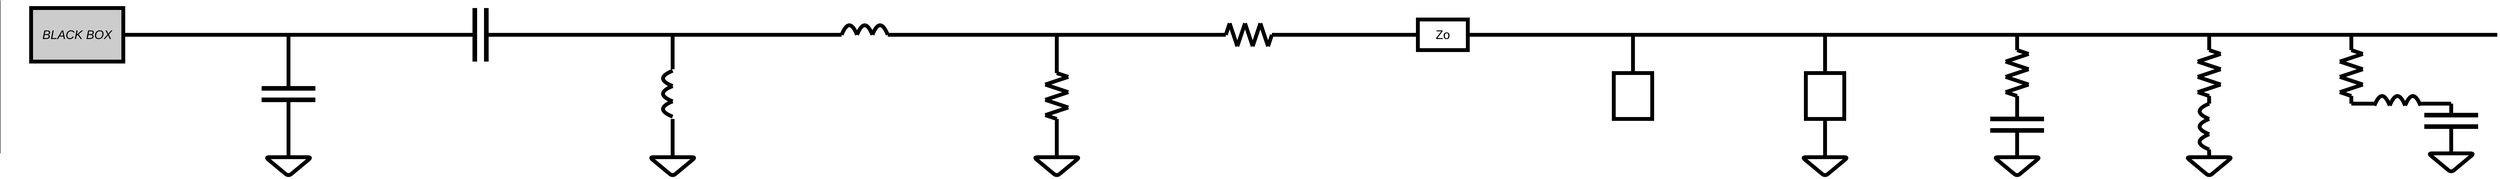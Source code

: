 <mxfile version="13.10.4" type="device"><diagram id="JiPeBnl8MNzj9gC05diy" name="Page-1"><mxGraphModel dx="8182" dy="2743" grid="1" gridSize="10" guides="1" tooltips="1" connect="1" arrows="1" fold="1" page="1" pageScale="1" pageWidth="827" pageHeight="1169" math="0" shadow="0"><root><mxCell id="0"/><mxCell id="1" parent="0"/><mxCell id="uBmhupHGeQe9Bv0V8wx_-3" value="" style="endArrow=none;html=1;strokeWidth=10;" edge="1" parent="1"><mxGeometry width="50" height="50" relative="1" as="geometry"><mxPoint y="100" as="sourcePoint"/><mxPoint x="500" y="100" as="targetPoint"/></mxGeometry></mxCell><mxCell id="uBmhupHGeQe9Bv0V8wx_-4" value="" style="endArrow=none;html=1;strokeWidth=10;" edge="1" parent="1"><mxGeometry width="50" height="50" relative="1" as="geometry"><mxPoint x="250" y="240" as="sourcePoint"/><mxPoint x="250" y="100" as="targetPoint"/></mxGeometry></mxCell><mxCell id="uBmhupHGeQe9Bv0V8wx_-5" value="" style="endArrow=none;html=1;strokeWidth=12;" edge="1" parent="1"><mxGeometry width="50" height="50" relative="1" as="geometry"><mxPoint x="180" y="240" as="sourcePoint"/><mxPoint x="320" y="240" as="targetPoint"/></mxGeometry></mxCell><mxCell id="uBmhupHGeQe9Bv0V8wx_-6" value="" style="endArrow=none;html=1;strokeWidth=12;" edge="1" parent="1"><mxGeometry width="50" height="50" relative="1" as="geometry"><mxPoint x="180" y="270" as="sourcePoint"/><mxPoint x="320" y="270" as="targetPoint"/></mxGeometry></mxCell><mxCell id="uBmhupHGeQe9Bv0V8wx_-7" value="" style="endArrow=none;html=1;strokeWidth=10;" edge="1" parent="1"><mxGeometry width="50" height="50" relative="1" as="geometry"><mxPoint x="250" y="420" as="sourcePoint"/><mxPoint x="250" y="270" as="targetPoint"/></mxGeometry></mxCell><mxCell id="uBmhupHGeQe9Bv0V8wx_-8" value="" style="endArrow=none;html=1;strokeWidth=10;" edge="1" parent="1"><mxGeometry width="50" height="50" relative="1" as="geometry"><mxPoint x="250" y="420" as="sourcePoint"/><mxPoint x="250" y="420" as="targetPoint"/><Array as="points"><mxPoint x="310" y="420"/><mxPoint x="250" y="470"/><mxPoint x="190" y="420"/></Array></mxGeometry></mxCell><mxCell id="uBmhupHGeQe9Bv0V8wx_-11" value="" style="endArrow=none;html=1;strokeWidth=10;" edge="1" parent="1"><mxGeometry width="50" height="50" relative="1" as="geometry"><mxPoint x="500" y="100" as="sourcePoint"/><mxPoint x="730" y="100" as="targetPoint"/></mxGeometry></mxCell><mxCell id="uBmhupHGeQe9Bv0V8wx_-12" value="" style="endArrow=none;html=1;strokeWidth=12;" edge="1" parent="1"><mxGeometry width="50" height="50" relative="1" as="geometry"><mxPoint x="735" y="30" as="sourcePoint"/><mxPoint x="735" y="170" as="targetPoint"/></mxGeometry></mxCell><mxCell id="uBmhupHGeQe9Bv0V8wx_-15" value="" style="endArrow=none;html=1;strokeWidth=12;" edge="1" parent="1"><mxGeometry width="50" height="50" relative="1" as="geometry"><mxPoint x="765" y="30" as="sourcePoint"/><mxPoint x="765" y="170" as="targetPoint"/></mxGeometry></mxCell><mxCell id="uBmhupHGeQe9Bv0V8wx_-16" value="" style="endArrow=none;html=1;strokeWidth=10;" edge="1" parent="1"><mxGeometry width="50" height="50" relative="1" as="geometry"><mxPoint x="770" y="100" as="sourcePoint"/><mxPoint x="1000" y="100" as="targetPoint"/></mxGeometry></mxCell><mxCell id="uBmhupHGeQe9Bv0V8wx_-25" value="" style="endArrow=none;html=1;strokeWidth=10;" edge="1" parent="1"><mxGeometry width="50" height="50" relative="1" as="geometry"><mxPoint x="1000" y="100" as="sourcePoint"/><mxPoint x="1500" y="100" as="targetPoint"/></mxGeometry></mxCell><mxCell id="uBmhupHGeQe9Bv0V8wx_-26" value="" style="endArrow=none;html=1;strokeWidth=10;" edge="1" parent="1"><mxGeometry width="50" height="50" relative="1" as="geometry"><mxPoint x="1250" y="190" as="sourcePoint"/><mxPoint x="1250" y="100" as="targetPoint"/></mxGeometry></mxCell><mxCell id="uBmhupHGeQe9Bv0V8wx_-29" value="" style="endArrow=none;html=1;strokeWidth=10;" edge="1" parent="1"><mxGeometry width="50" height="50" relative="1" as="geometry"><mxPoint x="1250" y="420" as="sourcePoint"/><mxPoint x="1250" y="320" as="targetPoint"/></mxGeometry></mxCell><mxCell id="uBmhupHGeQe9Bv0V8wx_-30" value="" style="endArrow=none;html=1;strokeWidth=10;" edge="1" parent="1"><mxGeometry width="50" height="50" relative="1" as="geometry"><mxPoint x="1250" y="420" as="sourcePoint"/><mxPoint x="1250" y="420" as="targetPoint"/><Array as="points"><mxPoint x="1310" y="420"/><mxPoint x="1250" y="470"/><mxPoint x="1190" y="420"/></Array></mxGeometry></mxCell><mxCell id="uBmhupHGeQe9Bv0V8wx_-31" value="" style="endArrow=none;html=1;strokeWidth=10;curved=1;" edge="1" parent="1"><mxGeometry width="50" height="50" relative="1" as="geometry"><mxPoint x="1250" y="314" as="sourcePoint"/><mxPoint x="1250" y="274" as="targetPoint"/><Array as="points"><mxPoint x="1200" y="294"/></Array></mxGeometry></mxCell><mxCell id="uBmhupHGeQe9Bv0V8wx_-32" value="" style="endArrow=none;html=1;strokeWidth=10;curved=1;" edge="1" parent="1"><mxGeometry width="50" height="50" relative="1" as="geometry"><mxPoint x="1250" y="274" as="sourcePoint"/><mxPoint x="1250" y="234" as="targetPoint"/><Array as="points"><mxPoint x="1200" y="254"/></Array></mxGeometry></mxCell><mxCell id="uBmhupHGeQe9Bv0V8wx_-33" value="" style="endArrow=none;html=1;strokeWidth=10;curved=1;" edge="1" parent="1"><mxGeometry width="50" height="50" relative="1" as="geometry"><mxPoint x="1250" y="234" as="sourcePoint"/><mxPoint x="1250" y="194" as="targetPoint"/><Array as="points"><mxPoint x="1200" y="214"/></Array></mxGeometry></mxCell><mxCell id="uBmhupHGeQe9Bv0V8wx_-35" value="" style="endArrow=none;html=1;strokeWidth=10;" edge="1" parent="1"><mxGeometry width="50" height="50" relative="1" as="geometry"><mxPoint x="1500" y="100" as="sourcePoint"/><mxPoint x="1690" y="100" as="targetPoint"/></mxGeometry></mxCell><mxCell id="uBmhupHGeQe9Bv0V8wx_-38" value="" style="endArrow=none;html=1;strokeWidth=10;" edge="1" parent="1"><mxGeometry width="50" height="50" relative="1" as="geometry"><mxPoint x="1810" y="100" as="sourcePoint"/><mxPoint x="2000" y="100" as="targetPoint"/></mxGeometry></mxCell><mxCell id="uBmhupHGeQe9Bv0V8wx_-42" value="" style="endArrow=none;html=1;strokeWidth=10;curved=1;" edge="1" parent="1"><mxGeometry width="50" height="50" relative="1" as="geometry"><mxPoint x="1690" y="100" as="sourcePoint"/><mxPoint x="1730" y="100" as="targetPoint"/><Array as="points"><mxPoint x="1710" y="50"/></Array></mxGeometry></mxCell><mxCell id="uBmhupHGeQe9Bv0V8wx_-43" value="" style="endArrow=none;html=1;strokeWidth=10;curved=1;" edge="1" parent="1"><mxGeometry width="50" height="50" relative="1" as="geometry"><mxPoint x="1730" y="100" as="sourcePoint"/><mxPoint x="1770" y="100" as="targetPoint"/><Array as="points"><mxPoint x="1750" y="50"/></Array></mxGeometry></mxCell><mxCell id="uBmhupHGeQe9Bv0V8wx_-44" value="" style="endArrow=none;html=1;strokeWidth=10;curved=1;" edge="1" parent="1"><mxGeometry width="50" height="50" relative="1" as="geometry"><mxPoint x="1770" y="100" as="sourcePoint"/><mxPoint x="1810" y="100" as="targetPoint"/><Array as="points"><mxPoint x="1790" y="50"/></Array></mxGeometry></mxCell><mxCell id="uBmhupHGeQe9Bv0V8wx_-46" value="" style="endArrow=none;html=1;strokeWidth=10;" edge="1" parent="1"><mxGeometry width="50" height="50" relative="1" as="geometry"><mxPoint x="2000" y="100" as="sourcePoint"/><mxPoint x="2500" y="100" as="targetPoint"/></mxGeometry></mxCell><mxCell id="uBmhupHGeQe9Bv0V8wx_-47" value="" style="endArrow=none;html=1;strokeWidth=10;" edge="1" parent="1"><mxGeometry width="50" height="50" relative="1" as="geometry"><mxPoint x="2250" y="200" as="sourcePoint"/><mxPoint x="2250" y="100" as="targetPoint"/></mxGeometry></mxCell><mxCell id="uBmhupHGeQe9Bv0V8wx_-48" value="" style="endArrow=none;html=1;strokeWidth=10;" edge="1" parent="1"><mxGeometry width="50" height="50" relative="1" as="geometry"><mxPoint x="2250" y="420" as="sourcePoint"/><mxPoint x="2250" y="320" as="targetPoint"/></mxGeometry></mxCell><mxCell id="uBmhupHGeQe9Bv0V8wx_-49" value="" style="endArrow=none;html=1;strokeWidth=10;" edge="1" parent="1"><mxGeometry width="50" height="50" relative="1" as="geometry"><mxPoint x="2250" y="420" as="sourcePoint"/><mxPoint x="2250" y="420" as="targetPoint"/><Array as="points"><mxPoint x="2310" y="420"/><mxPoint x="2250" y="470"/><mxPoint x="2190" y="420"/></Array></mxGeometry></mxCell><mxCell id="uBmhupHGeQe9Bv0V8wx_-53" value="" style="endArrow=none;html=1;strokeWidth=10;" edge="1" parent="1"><mxGeometry width="50" height="50" relative="1" as="geometry"><mxPoint x="2280" y="210" as="sourcePoint"/><mxPoint x="2250" y="200" as="targetPoint"/></mxGeometry></mxCell><mxCell id="uBmhupHGeQe9Bv0V8wx_-54" value="" style="endArrow=none;html=1;strokeWidth=10;" edge="1" parent="1"><mxGeometry width="50" height="50" relative="1" as="geometry"><mxPoint x="2280" y="250" as="sourcePoint"/><mxPoint x="2220" y="230.0" as="targetPoint"/></mxGeometry></mxCell><mxCell id="uBmhupHGeQe9Bv0V8wx_-55" value="" style="endArrow=none;html=1;strokeWidth=10;" edge="1" parent="1"><mxGeometry width="50" height="50" relative="1" as="geometry"><mxPoint x="2280" y="290" as="sourcePoint"/><mxPoint x="2220" y="270.0" as="targetPoint"/></mxGeometry></mxCell><mxCell id="uBmhupHGeQe9Bv0V8wx_-56" value="" style="endArrow=none;html=1;strokeWidth=10;" edge="1" parent="1"><mxGeometry width="50" height="50" relative="1" as="geometry"><mxPoint x="2280" y="250" as="sourcePoint"/><mxPoint x="2220" y="270" as="targetPoint"/></mxGeometry></mxCell><mxCell id="uBmhupHGeQe9Bv0V8wx_-57" value="" style="endArrow=none;html=1;strokeWidth=10;" edge="1" parent="1"><mxGeometry width="50" height="50" relative="1" as="geometry"><mxPoint x="2280" y="210.0" as="sourcePoint"/><mxPoint x="2220" y="230" as="targetPoint"/></mxGeometry></mxCell><mxCell id="uBmhupHGeQe9Bv0V8wx_-59" value="" style="endArrow=none;html=1;strokeWidth=10;" edge="1" parent="1"><mxGeometry width="50" height="50" relative="1" as="geometry"><mxPoint x="2280" y="290.0" as="sourcePoint"/><mxPoint x="2220" y="310" as="targetPoint"/></mxGeometry></mxCell><mxCell id="uBmhupHGeQe9Bv0V8wx_-60" value="" style="endArrow=none;html=1;strokeWidth=10;" edge="1" parent="1"><mxGeometry width="50" height="50" relative="1" as="geometry"><mxPoint x="2250" y="320.0" as="sourcePoint"/><mxPoint x="2220" y="310.0" as="targetPoint"/></mxGeometry></mxCell><mxCell id="uBmhupHGeQe9Bv0V8wx_-63" value="" style="endArrow=none;html=1;strokeWidth=10;" edge="1" parent="1"><mxGeometry width="50" height="50" relative="1" as="geometry"><mxPoint x="2500" y="100.0" as="sourcePoint"/><mxPoint x="2690" y="100.0" as="targetPoint"/></mxGeometry></mxCell><mxCell id="uBmhupHGeQe9Bv0V8wx_-64" value="" style="endArrow=none;html=1;strokeWidth=10;" edge="1" parent="1"><mxGeometry width="50" height="50" relative="1" as="geometry"><mxPoint x="2810" y="100.0" as="sourcePoint"/><mxPoint x="3000" y="100.0" as="targetPoint"/></mxGeometry></mxCell><mxCell id="uBmhupHGeQe9Bv0V8wx_-68" value="" style="endArrow=none;html=1;strokeWidth=10;" edge="1" parent="1"><mxGeometry width="50" height="50" relative="1" as="geometry"><mxPoint x="2700" y="70" as="sourcePoint"/><mxPoint x="2690" y="100.0" as="targetPoint"/></mxGeometry></mxCell><mxCell id="uBmhupHGeQe9Bv0V8wx_-69" value="" style="endArrow=none;html=1;strokeWidth=10;" edge="1" parent="1"><mxGeometry width="50" height="50" relative="1" as="geometry"><mxPoint x="2700" y="70.0" as="sourcePoint"/><mxPoint x="2720" y="130" as="targetPoint"/></mxGeometry></mxCell><mxCell id="uBmhupHGeQe9Bv0V8wx_-70" value="" style="endArrow=none;html=1;strokeWidth=10;" edge="1" parent="1"><mxGeometry width="50" height="50" relative="1" as="geometry"><mxPoint x="2740" y="70.0" as="sourcePoint"/><mxPoint x="2760" y="130" as="targetPoint"/></mxGeometry></mxCell><mxCell id="uBmhupHGeQe9Bv0V8wx_-71" value="" style="endArrow=none;html=1;strokeWidth=10;" edge="1" parent="1"><mxGeometry width="50" height="50" relative="1" as="geometry"><mxPoint x="2780" y="70.0" as="sourcePoint"/><mxPoint x="2800" y="130" as="targetPoint"/></mxGeometry></mxCell><mxCell id="uBmhupHGeQe9Bv0V8wx_-72" value="" style="endArrow=none;html=1;strokeWidth=10;" edge="1" parent="1"><mxGeometry width="50" height="50" relative="1" as="geometry"><mxPoint x="2740" y="70" as="sourcePoint"/><mxPoint x="2720" y="130.0" as="targetPoint"/></mxGeometry></mxCell><mxCell id="uBmhupHGeQe9Bv0V8wx_-73" value="" style="endArrow=none;html=1;strokeWidth=10;" edge="1" parent="1"><mxGeometry width="50" height="50" relative="1" as="geometry"><mxPoint x="2780" y="70.0" as="sourcePoint"/><mxPoint x="2760" y="130.0" as="targetPoint"/></mxGeometry></mxCell><mxCell id="uBmhupHGeQe9Bv0V8wx_-74" value="" style="endArrow=none;html=1;strokeWidth=10;" edge="1" parent="1"><mxGeometry width="50" height="50" relative="1" as="geometry"><mxPoint x="2810" y="100.0" as="sourcePoint"/><mxPoint x="2800" y="130.0" as="targetPoint"/></mxGeometry></mxCell><mxCell id="uBmhupHGeQe9Bv0V8wx_-76" value="" style="endArrow=none;html=1;strokeWidth=10;" edge="1" parent="1"><mxGeometry width="50" height="50" relative="1" as="geometry"><mxPoint x="3000" y="100" as="sourcePoint"/><mxPoint x="3190" y="100" as="targetPoint"/></mxGeometry></mxCell><mxCell id="uBmhupHGeQe9Bv0V8wx_-77" value="" style="endArrow=none;html=1;strokeWidth=10;" edge="1" parent="1"><mxGeometry width="50" height="50" relative="1" as="geometry"><mxPoint x="3320" y="100" as="sourcePoint"/><mxPoint x="3500" y="100" as="targetPoint"/></mxGeometry></mxCell><mxCell id="uBmhupHGeQe9Bv0V8wx_-86" value="&lt;font style=&quot;font-size: 32px&quot;&gt;Zo&lt;/font&gt;" style="rounded=0;whiteSpace=wrap;html=1;glass=0;strokeColor=#000000;fillColor=none;strokeWidth=10;" vertex="1" parent="1"><mxGeometry x="3190" y="60" width="130" height="80" as="geometry"/></mxCell><mxCell id="uBmhupHGeQe9Bv0V8wx_-92" value="" style="endArrow=none;html=1;strokeWidth=10;" edge="1" parent="1"><mxGeometry width="50" height="50" relative="1" as="geometry"><mxPoint x="3500" y="100" as="sourcePoint"/><mxPoint x="4000" y="100" as="targetPoint"/></mxGeometry></mxCell><mxCell id="uBmhupHGeQe9Bv0V8wx_-93" value="" style="endArrow=none;html=1;strokeWidth=10;" edge="1" parent="1"><mxGeometry width="50" height="50" relative="1" as="geometry"><mxPoint x="3750" y="200" as="sourcePoint"/><mxPoint x="3750" y="100" as="targetPoint"/></mxGeometry></mxCell><mxCell id="uBmhupHGeQe9Bv0V8wx_-103" value="" style="rounded=0;whiteSpace=wrap;html=1;glass=0;strokeColor=#000000;fillColor=none;strokeWidth=10;" vertex="1" parent="1"><mxGeometry x="3700" y="200" width="100" height="120" as="geometry"/></mxCell><mxCell id="uBmhupHGeQe9Bv0V8wx_-105" value="" style="endArrow=none;html=1;strokeWidth=10;" edge="1" parent="1"><mxGeometry width="50" height="50" relative="1" as="geometry"><mxPoint x="4000" y="100" as="sourcePoint"/><mxPoint x="4500" y="100" as="targetPoint"/></mxGeometry></mxCell><mxCell id="uBmhupHGeQe9Bv0V8wx_-106" value="" style="endArrow=none;html=1;strokeWidth=10;" edge="1" parent="1"><mxGeometry width="50" height="50" relative="1" as="geometry"><mxPoint x="4250" y="200" as="sourcePoint"/><mxPoint x="4250" y="100" as="targetPoint"/></mxGeometry></mxCell><mxCell id="uBmhupHGeQe9Bv0V8wx_-107" value="" style="endArrow=none;html=1;strokeWidth=10;" edge="1" parent="1"><mxGeometry width="50" height="50" relative="1" as="geometry"><mxPoint x="4250" y="420" as="sourcePoint"/><mxPoint x="4250" y="320" as="targetPoint"/></mxGeometry></mxCell><mxCell id="uBmhupHGeQe9Bv0V8wx_-108" value="" style="endArrow=none;html=1;strokeWidth=10;" edge="1" parent="1"><mxGeometry width="50" height="50" relative="1" as="geometry"><mxPoint x="4250" y="420" as="sourcePoint"/><mxPoint x="4250" y="420" as="targetPoint"/><Array as="points"><mxPoint x="4310" y="420"/><mxPoint x="4250" y="470"/><mxPoint x="4190" y="420"/></Array></mxGeometry></mxCell><mxCell id="uBmhupHGeQe9Bv0V8wx_-109" value="" style="rounded=0;whiteSpace=wrap;html=1;glass=0;strokeColor=#000000;fillColor=none;strokeWidth=10;" vertex="1" parent="1"><mxGeometry x="4200" y="200" width="100" height="120" as="geometry"/></mxCell><mxCell id="uBmhupHGeQe9Bv0V8wx_-111" value="" style="endArrow=none;html=1;strokeWidth=10;" edge="1" parent="1"><mxGeometry width="50" height="50" relative="1" as="geometry"><mxPoint x="4500" y="100" as="sourcePoint"/><mxPoint x="5000" y="100" as="targetPoint"/></mxGeometry></mxCell><mxCell id="uBmhupHGeQe9Bv0V8wx_-112" value="" style="endArrow=none;html=1;strokeWidth=10;" edge="1" parent="1"><mxGeometry width="50" height="50" relative="1" as="geometry"><mxPoint x="4750" y="140" as="sourcePoint"/><mxPoint x="4750" y="100" as="targetPoint"/></mxGeometry></mxCell><mxCell id="uBmhupHGeQe9Bv0V8wx_-113" value="" style="endArrow=none;html=1;strokeWidth=12;" edge="1" parent="1"><mxGeometry width="50" height="50" relative="1" as="geometry"><mxPoint x="4680" y="320" as="sourcePoint"/><mxPoint x="4820" y="320" as="targetPoint"/></mxGeometry></mxCell><mxCell id="uBmhupHGeQe9Bv0V8wx_-114" value="" style="endArrow=none;html=1;strokeWidth=12;" edge="1" parent="1"><mxGeometry width="50" height="50" relative="1" as="geometry"><mxPoint x="4680" y="350" as="sourcePoint"/><mxPoint x="4820" y="350" as="targetPoint"/></mxGeometry></mxCell><mxCell id="uBmhupHGeQe9Bv0V8wx_-115" value="" style="endArrow=none;html=1;strokeWidth=10;" edge="1" parent="1"><mxGeometry width="50" height="50" relative="1" as="geometry"><mxPoint x="4750" y="420" as="sourcePoint"/><mxPoint x="4750" y="350" as="targetPoint"/></mxGeometry></mxCell><mxCell id="uBmhupHGeQe9Bv0V8wx_-116" value="" style="endArrow=none;html=1;strokeWidth=10;" edge="1" parent="1"><mxGeometry width="50" height="50" relative="1" as="geometry"><mxPoint x="4750" y="420" as="sourcePoint"/><mxPoint x="4750" y="420" as="targetPoint"/><Array as="points"><mxPoint x="4810" y="420"/><mxPoint x="4750" y="470"/><mxPoint x="4690" y="420"/></Array></mxGeometry></mxCell><mxCell id="uBmhupHGeQe9Bv0V8wx_-126" value="" style="endArrow=none;html=1;strokeWidth=10;" edge="1" parent="1"><mxGeometry width="50" height="50" relative="1" as="geometry"><mxPoint x="4780" y="150" as="sourcePoint"/><mxPoint x="4750" y="140" as="targetPoint"/></mxGeometry></mxCell><mxCell id="uBmhupHGeQe9Bv0V8wx_-127" value="" style="endArrow=none;html=1;strokeWidth=10;" edge="1" parent="1"><mxGeometry width="50" height="50" relative="1" as="geometry"><mxPoint x="4780" y="190" as="sourcePoint"/><mxPoint x="4720" y="170" as="targetPoint"/></mxGeometry></mxCell><mxCell id="uBmhupHGeQe9Bv0V8wx_-128" value="" style="endArrow=none;html=1;strokeWidth=10;" edge="1" parent="1"><mxGeometry width="50" height="50" relative="1" as="geometry"><mxPoint x="4780" y="230" as="sourcePoint"/><mxPoint x="4720" y="210" as="targetPoint"/></mxGeometry></mxCell><mxCell id="uBmhupHGeQe9Bv0V8wx_-129" value="" style="endArrow=none;html=1;strokeWidth=10;" edge="1" parent="1"><mxGeometry width="50" height="50" relative="1" as="geometry"><mxPoint x="4780" y="190" as="sourcePoint"/><mxPoint x="4720" y="210" as="targetPoint"/></mxGeometry></mxCell><mxCell id="uBmhupHGeQe9Bv0V8wx_-130" value="" style="endArrow=none;html=1;strokeWidth=10;" edge="1" parent="1"><mxGeometry width="50" height="50" relative="1" as="geometry"><mxPoint x="4780" y="150" as="sourcePoint"/><mxPoint x="4720" y="170" as="targetPoint"/></mxGeometry></mxCell><mxCell id="uBmhupHGeQe9Bv0V8wx_-131" value="" style="endArrow=none;html=1;strokeWidth=10;" edge="1" parent="1"><mxGeometry width="50" height="50" relative="1" as="geometry"><mxPoint x="4780" y="230" as="sourcePoint"/><mxPoint x="4720" y="250" as="targetPoint"/></mxGeometry></mxCell><mxCell id="uBmhupHGeQe9Bv0V8wx_-132" value="" style="endArrow=none;html=1;strokeWidth=10;" edge="1" parent="1"><mxGeometry width="50" height="50" relative="1" as="geometry"><mxPoint x="4750" y="260" as="sourcePoint"/><mxPoint x="4720" y="250" as="targetPoint"/></mxGeometry></mxCell><mxCell id="uBmhupHGeQe9Bv0V8wx_-133" value="" style="endArrow=none;html=1;strokeWidth=10;" edge="1" parent="1"><mxGeometry width="50" height="50" relative="1" as="geometry"><mxPoint x="4750" y="320" as="sourcePoint"/><mxPoint x="4750" y="260" as="targetPoint"/></mxGeometry></mxCell><mxCell id="uBmhupHGeQe9Bv0V8wx_-135" value="" style="endArrow=none;html=1;strokeWidth=10;" edge="1" parent="1"><mxGeometry width="50" height="50" relative="1" as="geometry"><mxPoint x="5000" y="100" as="sourcePoint"/><mxPoint x="5500" y="100" as="targetPoint"/></mxGeometry></mxCell><mxCell id="uBmhupHGeQe9Bv0V8wx_-136" value="" style="endArrow=none;html=1;strokeWidth=10;" edge="1" parent="1"><mxGeometry width="50" height="50" relative="1" as="geometry"><mxPoint x="5250" y="140" as="sourcePoint"/><mxPoint x="5250" y="100" as="targetPoint"/></mxGeometry></mxCell><mxCell id="uBmhupHGeQe9Bv0V8wx_-140" value="" style="endArrow=none;html=1;strokeWidth=10;" edge="1" parent="1"><mxGeometry width="50" height="50" relative="1" as="geometry"><mxPoint x="5250" y="420" as="sourcePoint"/><mxPoint x="5250" y="420" as="targetPoint"/><Array as="points"><mxPoint x="5310" y="420"/><mxPoint x="5250" y="470"/><mxPoint x="5190" y="420"/></Array></mxGeometry></mxCell><mxCell id="uBmhupHGeQe9Bv0V8wx_-141" value="" style="endArrow=none;html=1;strokeWidth=10;" edge="1" parent="1"><mxGeometry width="50" height="50" relative="1" as="geometry"><mxPoint x="5280" y="150" as="sourcePoint"/><mxPoint x="5250" y="140" as="targetPoint"/></mxGeometry></mxCell><mxCell id="uBmhupHGeQe9Bv0V8wx_-142" value="" style="endArrow=none;html=1;strokeWidth=10;" edge="1" parent="1"><mxGeometry width="50" height="50" relative="1" as="geometry"><mxPoint x="5280" y="190" as="sourcePoint"/><mxPoint x="5220" y="170" as="targetPoint"/></mxGeometry></mxCell><mxCell id="uBmhupHGeQe9Bv0V8wx_-143" value="" style="endArrow=none;html=1;strokeWidth=10;" edge="1" parent="1"><mxGeometry width="50" height="50" relative="1" as="geometry"><mxPoint x="5280" y="230" as="sourcePoint"/><mxPoint x="5220" y="210" as="targetPoint"/></mxGeometry></mxCell><mxCell id="uBmhupHGeQe9Bv0V8wx_-144" value="" style="endArrow=none;html=1;strokeWidth=10;" edge="1" parent="1"><mxGeometry width="50" height="50" relative="1" as="geometry"><mxPoint x="5280" y="190" as="sourcePoint"/><mxPoint x="5220" y="210" as="targetPoint"/></mxGeometry></mxCell><mxCell id="uBmhupHGeQe9Bv0V8wx_-145" value="" style="endArrow=none;html=1;strokeWidth=10;" edge="1" parent="1"><mxGeometry width="50" height="50" relative="1" as="geometry"><mxPoint x="5280" y="150" as="sourcePoint"/><mxPoint x="5220" y="170" as="targetPoint"/></mxGeometry></mxCell><mxCell id="uBmhupHGeQe9Bv0V8wx_-146" value="" style="endArrow=none;html=1;strokeWidth=10;" edge="1" parent="1"><mxGeometry width="50" height="50" relative="1" as="geometry"><mxPoint x="5280" y="230" as="sourcePoint"/><mxPoint x="5220" y="250" as="targetPoint"/></mxGeometry></mxCell><mxCell id="uBmhupHGeQe9Bv0V8wx_-147" value="" style="endArrow=none;html=1;strokeWidth=10;" edge="1" parent="1"><mxGeometry width="50" height="50" relative="1" as="geometry"><mxPoint x="5250" y="260" as="sourcePoint"/><mxPoint x="5220" y="250" as="targetPoint"/></mxGeometry></mxCell><mxCell id="uBmhupHGeQe9Bv0V8wx_-150" value="" style="endArrow=none;html=1;strokeWidth=10;curved=1;" edge="1" parent="1"><mxGeometry width="50" height="50" relative="1" as="geometry"><mxPoint x="5250" y="400" as="sourcePoint"/><mxPoint x="5250" y="360" as="targetPoint"/><Array as="points"><mxPoint x="5200" y="380"/></Array></mxGeometry></mxCell><mxCell id="uBmhupHGeQe9Bv0V8wx_-151" value="" style="endArrow=none;html=1;strokeWidth=10;curved=1;" edge="1" parent="1"><mxGeometry width="50" height="50" relative="1" as="geometry"><mxPoint x="5250" y="360" as="sourcePoint"/><mxPoint x="5250" y="320" as="targetPoint"/><Array as="points"><mxPoint x="5200" y="340"/></Array></mxGeometry></mxCell><mxCell id="uBmhupHGeQe9Bv0V8wx_-152" value="" style="endArrow=none;html=1;strokeWidth=10;curved=1;" edge="1" parent="1"><mxGeometry width="50" height="50" relative="1" as="geometry"><mxPoint x="5250" y="320" as="sourcePoint"/><mxPoint x="5250" y="280" as="targetPoint"/><Array as="points"><mxPoint x="5200" y="300"/></Array></mxGeometry></mxCell><mxCell id="uBmhupHGeQe9Bv0V8wx_-155" value="" style="endArrow=none;html=1;strokeWidth=10;" edge="1" parent="1"><mxGeometry width="50" height="50" relative="1" as="geometry"><mxPoint x="5250" y="280" as="sourcePoint"/><mxPoint x="5249.66" y="260.0" as="targetPoint"/></mxGeometry></mxCell><mxCell id="uBmhupHGeQe9Bv0V8wx_-156" value="" style="endArrow=none;html=1;strokeWidth=10;" edge="1" parent="1"><mxGeometry width="50" height="50" relative="1" as="geometry"><mxPoint x="5250.0" y="420" as="sourcePoint"/><mxPoint x="5249.66" y="400.0" as="targetPoint"/></mxGeometry></mxCell><mxCell id="uBmhupHGeQe9Bv0V8wx_-158" value="" style="endArrow=none;html=1;strokeWidth=10;" edge="1" parent="1"><mxGeometry width="50" height="50" relative="1" as="geometry"><mxPoint x="5500" y="100" as="sourcePoint"/><mxPoint x="6000" y="100" as="targetPoint"/></mxGeometry></mxCell><mxCell id="uBmhupHGeQe9Bv0V8wx_-159" value="" style="endArrow=none;html=1;strokeWidth=10;" edge="1" parent="1"><mxGeometry width="50" height="50" relative="1" as="geometry"><mxPoint x="5620" y="140" as="sourcePoint"/><mxPoint x="5620" y="100" as="targetPoint"/></mxGeometry></mxCell><mxCell id="uBmhupHGeQe9Bv0V8wx_-161" value="" style="endArrow=none;html=1;strokeWidth=10;" edge="1" parent="1"><mxGeometry width="50" height="50" relative="1" as="geometry"><mxPoint x="5650" y="150" as="sourcePoint"/><mxPoint x="5620" y="140" as="targetPoint"/></mxGeometry></mxCell><mxCell id="uBmhupHGeQe9Bv0V8wx_-162" value="" style="endArrow=none;html=1;strokeWidth=10;" edge="1" parent="1"><mxGeometry width="50" height="50" relative="1" as="geometry"><mxPoint x="5650" y="190" as="sourcePoint"/><mxPoint x="5590" y="170" as="targetPoint"/></mxGeometry></mxCell><mxCell id="uBmhupHGeQe9Bv0V8wx_-163" value="" style="endArrow=none;html=1;strokeWidth=10;" edge="1" parent="1"><mxGeometry width="50" height="50" relative="1" as="geometry"><mxPoint x="5650" y="230" as="sourcePoint"/><mxPoint x="5590" y="210" as="targetPoint"/></mxGeometry></mxCell><mxCell id="uBmhupHGeQe9Bv0V8wx_-164" value="" style="endArrow=none;html=1;strokeWidth=10;" edge="1" parent="1"><mxGeometry width="50" height="50" relative="1" as="geometry"><mxPoint x="5650" y="190" as="sourcePoint"/><mxPoint x="5590" y="210" as="targetPoint"/></mxGeometry></mxCell><mxCell id="uBmhupHGeQe9Bv0V8wx_-165" value="" style="endArrow=none;html=1;strokeWidth=10;" edge="1" parent="1"><mxGeometry width="50" height="50" relative="1" as="geometry"><mxPoint x="5650" y="150" as="sourcePoint"/><mxPoint x="5590" y="170" as="targetPoint"/></mxGeometry></mxCell><mxCell id="uBmhupHGeQe9Bv0V8wx_-166" value="" style="endArrow=none;html=1;strokeWidth=10;" edge="1" parent="1"><mxGeometry width="50" height="50" relative="1" as="geometry"><mxPoint x="5650" y="230" as="sourcePoint"/><mxPoint x="5590" y="250" as="targetPoint"/></mxGeometry></mxCell><mxCell id="uBmhupHGeQe9Bv0V8wx_-167" value="" style="endArrow=none;html=1;strokeWidth=10;" edge="1" parent="1"><mxGeometry width="50" height="50" relative="1" as="geometry"><mxPoint x="5620" y="260" as="sourcePoint"/><mxPoint x="5590" y="250" as="targetPoint"/></mxGeometry></mxCell><mxCell id="uBmhupHGeQe9Bv0V8wx_-176" value="" style="endArrow=none;html=1;strokeWidth=10;curved=1;" edge="1" parent="1"><mxGeometry width="50" height="50" relative="1" as="geometry"><mxPoint x="5680" y="285" as="sourcePoint"/><mxPoint x="5720" y="285" as="targetPoint"/><Array as="points"><mxPoint x="5700" y="235"/></Array></mxGeometry></mxCell><mxCell id="uBmhupHGeQe9Bv0V8wx_-177" value="" style="endArrow=none;html=1;strokeWidth=10;curved=1;" edge="1" parent="1"><mxGeometry width="50" height="50" relative="1" as="geometry"><mxPoint x="5720" y="285" as="sourcePoint"/><mxPoint x="5760" y="285" as="targetPoint"/><Array as="points"><mxPoint x="5740" y="235"/></Array></mxGeometry></mxCell><mxCell id="uBmhupHGeQe9Bv0V8wx_-178" value="" style="endArrow=none;html=1;strokeWidth=10;curved=1;" edge="1" parent="1"><mxGeometry width="50" height="50" relative="1" as="geometry"><mxPoint x="5760" y="285" as="sourcePoint"/><mxPoint x="5800" y="285" as="targetPoint"/><Array as="points"><mxPoint x="5780" y="235"/></Array></mxGeometry></mxCell><mxCell id="uBmhupHGeQe9Bv0V8wx_-179" value="" style="endArrow=none;html=1;strokeWidth=12;" edge="1" parent="1"><mxGeometry width="50" height="50" relative="1" as="geometry"><mxPoint x="5810" y="310" as="sourcePoint"/><mxPoint x="5950" y="310" as="targetPoint"/></mxGeometry></mxCell><mxCell id="uBmhupHGeQe9Bv0V8wx_-180" value="" style="endArrow=none;html=1;strokeWidth=12;" edge="1" parent="1"><mxGeometry width="50" height="50" relative="1" as="geometry"><mxPoint x="5810" y="340" as="sourcePoint"/><mxPoint x="5950" y="340" as="targetPoint"/></mxGeometry></mxCell><mxCell id="uBmhupHGeQe9Bv0V8wx_-181" value="" style="endArrow=none;html=1;strokeWidth=10;" edge="1" parent="1"><mxGeometry width="50" height="50" relative="1" as="geometry"><mxPoint x="5880" y="410" as="sourcePoint"/><mxPoint x="5880" y="340" as="targetPoint"/></mxGeometry></mxCell><mxCell id="uBmhupHGeQe9Bv0V8wx_-182" value="" style="endArrow=none;html=1;strokeWidth=10;" edge="1" parent="1"><mxGeometry width="50" height="50" relative="1" as="geometry"><mxPoint x="5880" y="410" as="sourcePoint"/><mxPoint x="5880" y="410" as="targetPoint"/><Array as="points"><mxPoint x="5940" y="410"/><mxPoint x="5880" y="460"/><mxPoint x="5820" y="410"/></Array></mxGeometry></mxCell><mxCell id="uBmhupHGeQe9Bv0V8wx_-185" value="" style="endArrow=none;html=1;strokeWidth=10;" edge="1" parent="1"><mxGeometry width="50" height="50" relative="1" as="geometry"><mxPoint x="5620" y="280" as="sourcePoint"/><mxPoint x="5620" y="260" as="targetPoint"/></mxGeometry></mxCell><mxCell id="uBmhupHGeQe9Bv0V8wx_-186" value="" style="endArrow=none;html=1;strokeWidth=10;" edge="1" parent="1"><mxGeometry width="50" height="50" relative="1" as="geometry"><mxPoint x="5620" y="280" as="sourcePoint"/><mxPoint x="5680" y="280" as="targetPoint"/></mxGeometry></mxCell><mxCell id="uBmhupHGeQe9Bv0V8wx_-187" value="" style="endArrow=none;html=1;strokeWidth=10;" edge="1" parent="1"><mxGeometry width="50" height="50" relative="1" as="geometry"><mxPoint x="5800" y="280" as="sourcePoint"/><mxPoint x="5880" y="280" as="targetPoint"/></mxGeometry></mxCell><mxCell id="uBmhupHGeQe9Bv0V8wx_-188" value="" style="endArrow=none;html=1;strokeWidth=10;" edge="1" parent="1"><mxGeometry width="50" height="50" relative="1" as="geometry"><mxPoint x="5880" y="310" as="sourcePoint"/><mxPoint x="5880" y="280" as="targetPoint"/></mxGeometry></mxCell><mxCell id="uBmhupHGeQe9Bv0V8wx_-198" value="" style="endArrow=none;html=1;strokeWidth=10;" edge="1" parent="1"><mxGeometry width="50" height="50" relative="1" as="geometry"><mxPoint x="-180" y="100" as="sourcePoint"/><mxPoint y="100" as="targetPoint"/></mxGeometry></mxCell><mxCell id="uBmhupHGeQe9Bv0V8wx_-199" value="&lt;font style=&quot;font-size: 32px&quot;&gt;&lt;i&gt;BLACK BOX&lt;/i&gt;&lt;/font&gt;" style="rounded=0;whiteSpace=wrap;html=1;glass=0;strokeColor=#000000;strokeWidth=10;fillColor=#CCCCCC;" vertex="1" parent="1"><mxGeometry x="-420" y="30" width="240" height="140" as="geometry"/></mxCell><mxCell id="uBmhupHGeQe9Bv0V8wx_-203" value="" style="endArrow=none;html=1;strokeWidth=1;" edge="1" parent="1"><mxGeometry width="50" height="50" relative="1" as="geometry"><mxPoint x="-500" y="410" as="sourcePoint"/><mxPoint x="-500" y="10" as="targetPoint"/></mxGeometry></mxCell></root></mxGraphModel></diagram></mxfile>